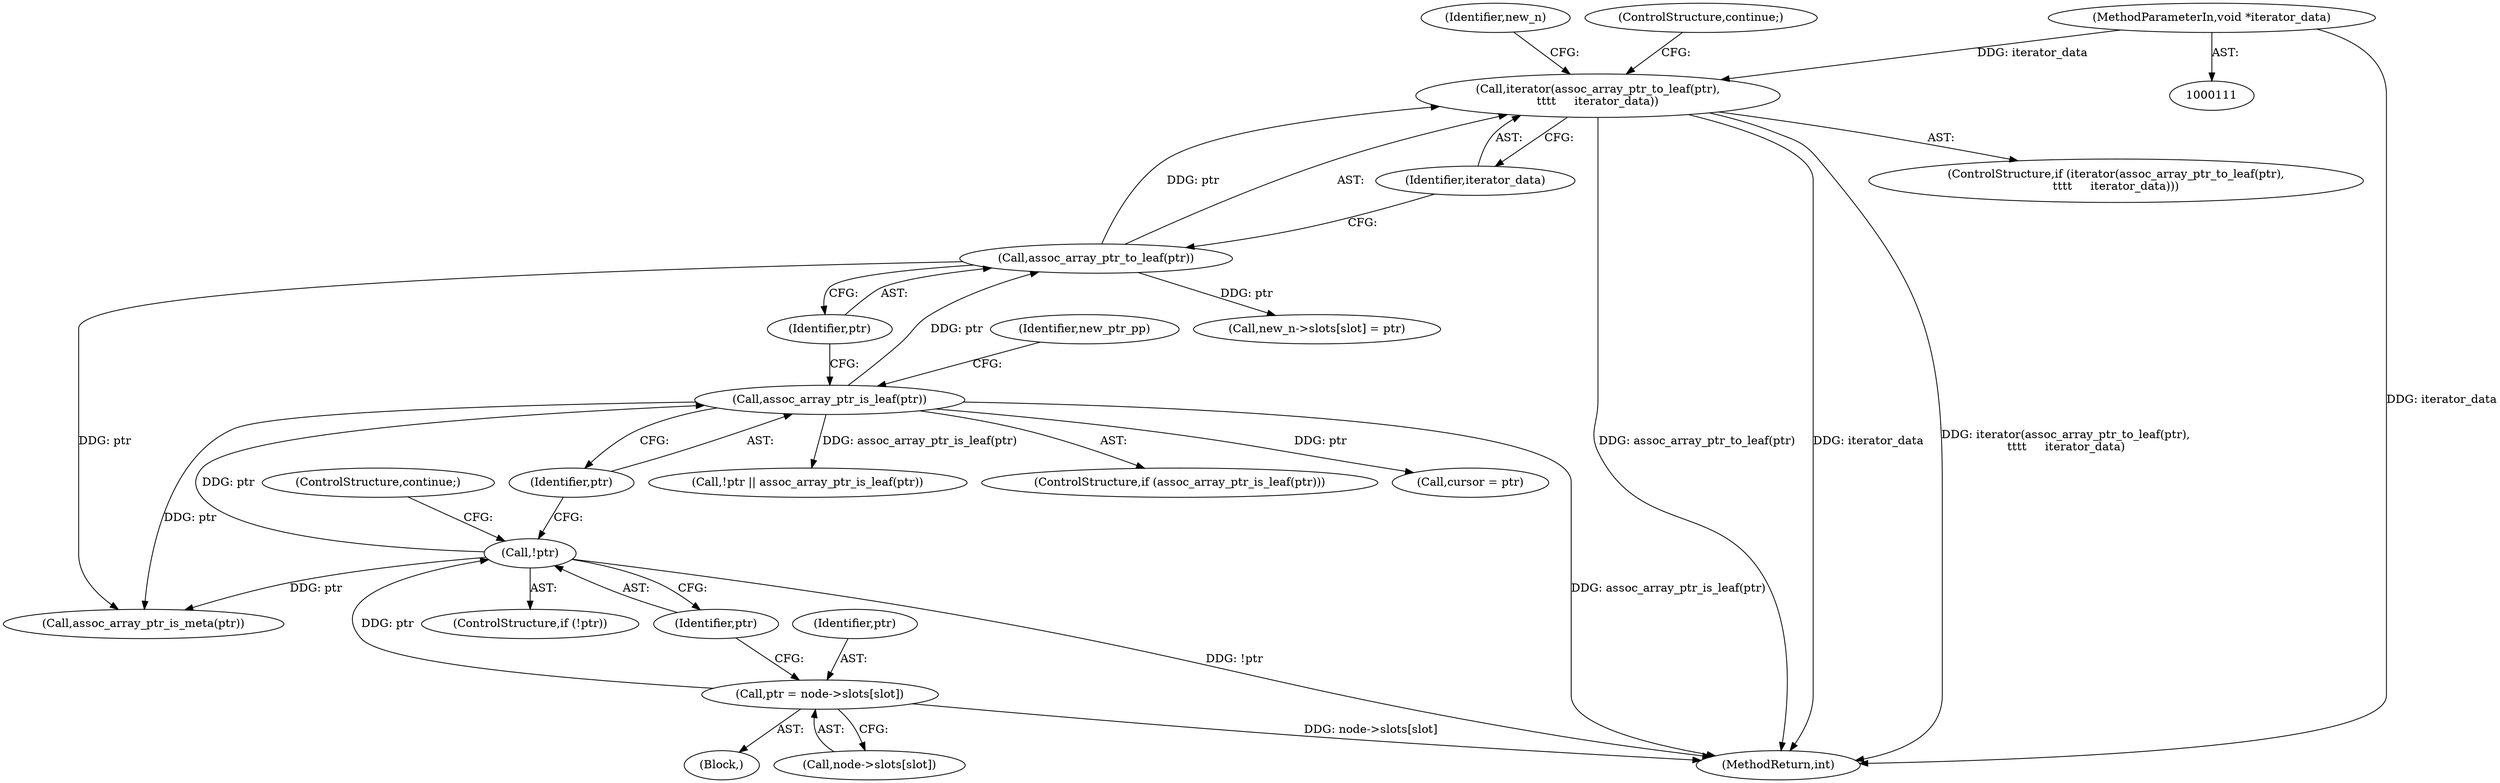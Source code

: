 digraph "0_linux_95389b08d93d5c06ec63ab49bd732b0069b7c35e@pointer" {
"1000348" [label="(Call,iterator(assoc_array_ptr_to_leaf(ptr),\n\t\t\t\t     iterator_data))"];
"1000349" [label="(Call,assoc_array_ptr_to_leaf(ptr))"];
"1000344" [label="(Call,assoc_array_ptr_is_leaf(ptr))"];
"1000340" [label="(Call,!ptr)"];
"1000332" [label="(Call,ptr = node->slots[slot])"];
"1000115" [label="(MethodParameterIn,void *iterator_data)"];
"1000368" [label="(Call,cursor = ptr)"];
"1000333" [label="(Identifier,ptr)"];
"1000351" [label="(Identifier,iterator_data)"];
"1000340" [label="(Call,!ptr)"];
"1000610" [label="(Call,assoc_array_ptr_is_meta(ptr))"];
"1000361" [label="(Identifier,new_ptr_pp)"];
"1000345" [label="(Identifier,ptr)"];
"1000342" [label="(ControlStructure,continue;)"];
"1000355" [label="(Identifier,new_n)"];
"1000882" [label="(MethodReturn,int)"];
"1000348" [label="(Call,iterator(assoc_array_ptr_to_leaf(ptr),\n\t\t\t\t     iterator_data))"];
"1000334" [label="(Call,node->slots[slot])"];
"1000442" [label="(Call,!ptr || assoc_array_ptr_is_leaf(ptr))"];
"1000352" [label="(Call,new_n->slots[slot] = ptr)"];
"1000341" [label="(Identifier,ptr)"];
"1000115" [label="(MethodParameterIn,void *iterator_data)"];
"1000359" [label="(ControlStructure,continue;)"];
"1000332" [label="(Call,ptr = node->slots[slot])"];
"1000343" [label="(ControlStructure,if (assoc_array_ptr_is_leaf(ptr)))"];
"1000350" [label="(Identifier,ptr)"];
"1000347" [label="(ControlStructure,if (iterator(assoc_array_ptr_to_leaf(ptr),\n\t\t\t\t     iterator_data)))"];
"1000349" [label="(Call,assoc_array_ptr_to_leaf(ptr))"];
"1000331" [label="(Block,)"];
"1000344" [label="(Call,assoc_array_ptr_is_leaf(ptr))"];
"1000339" [label="(ControlStructure,if (!ptr))"];
"1000348" -> "1000347"  [label="AST: "];
"1000348" -> "1000351"  [label="CFG: "];
"1000349" -> "1000348"  [label="AST: "];
"1000351" -> "1000348"  [label="AST: "];
"1000355" -> "1000348"  [label="CFG: "];
"1000359" -> "1000348"  [label="CFG: "];
"1000348" -> "1000882"  [label="DDG: assoc_array_ptr_to_leaf(ptr)"];
"1000348" -> "1000882"  [label="DDG: iterator_data"];
"1000348" -> "1000882"  [label="DDG: iterator(assoc_array_ptr_to_leaf(ptr),\n\t\t\t\t     iterator_data)"];
"1000349" -> "1000348"  [label="DDG: ptr"];
"1000115" -> "1000348"  [label="DDG: iterator_data"];
"1000349" -> "1000350"  [label="CFG: "];
"1000350" -> "1000349"  [label="AST: "];
"1000351" -> "1000349"  [label="CFG: "];
"1000344" -> "1000349"  [label="DDG: ptr"];
"1000349" -> "1000352"  [label="DDG: ptr"];
"1000349" -> "1000610"  [label="DDG: ptr"];
"1000344" -> "1000343"  [label="AST: "];
"1000344" -> "1000345"  [label="CFG: "];
"1000345" -> "1000344"  [label="AST: "];
"1000350" -> "1000344"  [label="CFG: "];
"1000361" -> "1000344"  [label="CFG: "];
"1000344" -> "1000882"  [label="DDG: assoc_array_ptr_is_leaf(ptr)"];
"1000340" -> "1000344"  [label="DDG: ptr"];
"1000344" -> "1000368"  [label="DDG: ptr"];
"1000344" -> "1000442"  [label="DDG: assoc_array_ptr_is_leaf(ptr)"];
"1000344" -> "1000610"  [label="DDG: ptr"];
"1000340" -> "1000339"  [label="AST: "];
"1000340" -> "1000341"  [label="CFG: "];
"1000341" -> "1000340"  [label="AST: "];
"1000342" -> "1000340"  [label="CFG: "];
"1000345" -> "1000340"  [label="CFG: "];
"1000340" -> "1000882"  [label="DDG: !ptr"];
"1000332" -> "1000340"  [label="DDG: ptr"];
"1000340" -> "1000610"  [label="DDG: ptr"];
"1000332" -> "1000331"  [label="AST: "];
"1000332" -> "1000334"  [label="CFG: "];
"1000333" -> "1000332"  [label="AST: "];
"1000334" -> "1000332"  [label="AST: "];
"1000341" -> "1000332"  [label="CFG: "];
"1000332" -> "1000882"  [label="DDG: node->slots[slot]"];
"1000115" -> "1000111"  [label="AST: "];
"1000115" -> "1000882"  [label="DDG: iterator_data"];
}
